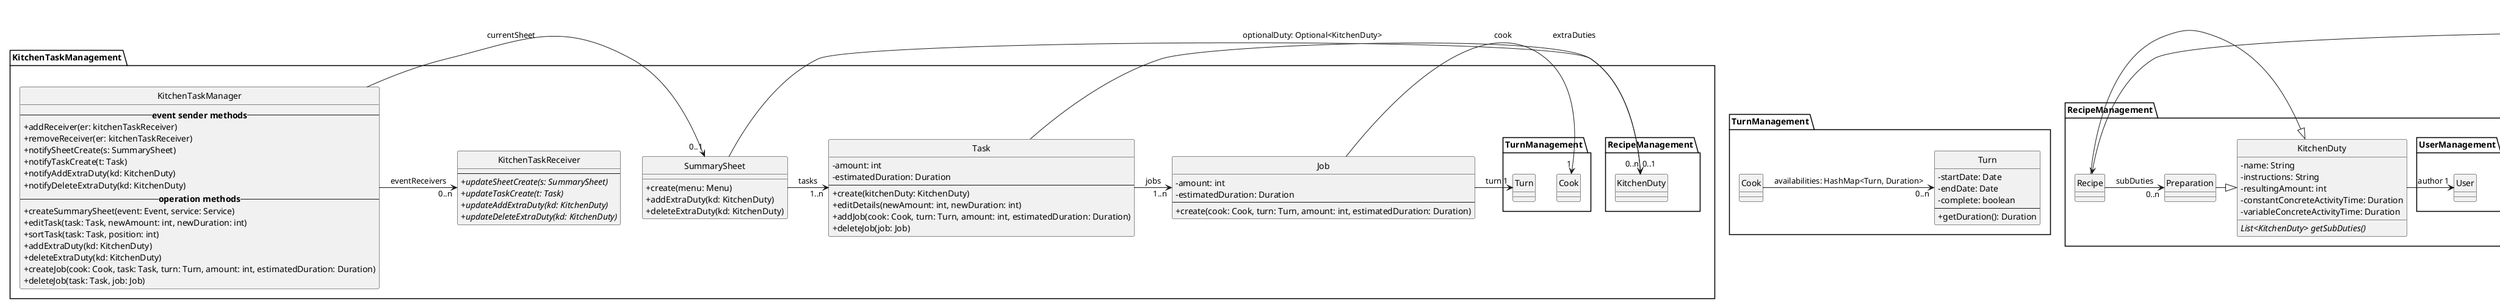 @startuml Gestire Compiti Cucina
skinparam Style strictuml
skinparam classAttributeIconSize 0

namespace KitchenTaskManagement {
    ' GRASP Controller
    class KitchenTaskManager{
        --<b>event sender methods</b>--
        +addReceiver(er: kitchenTaskReceiver)
        +removeReceiver(er: kitchenTaskReceiver)
        +notifySheetCreate(s: SummarySheet)
        +notifyTaskCreate(t: Task)
        +notifyAddExtraDuty(kd: KitchenDuty)
        +notifyDeleteExtraDuty(kd: KitchenDuty)
        --<b>operation methods</b>--
        + createSummarySheet(event: Event, service: Service)
        + editTask(task: Task, newAmount: int, newDuration: int)
        + sortTask(task: Task, position: int)
        + addExtraDuty(kd: KitchenDuty)
        + deleteExtraDuty(kd: KitchenDuty)
        + createJob(cook: Cook, task: Task, turn: Turn, amount: int, estimatedDuration: Duration)
        + deleteJob(task: Task, job: Job)
    }

    class KitchenTaskReceiver{
        --
        +<i>updateSheetCreate(s: SummarySheet)</i>
        +<i>updateTaskCreate(t: Task)</i>
        +<i>updateAddExtraDuty(kd: KitchenDuty)</i>
        +<i>updateDeleteExtraDuty(kd: KitchenDuty)</i>
    }

    ' Compito
    class Task{
        - amount: int
        - estimatedDuration: Duration
        --
        + create(kitchenDuty: KitchenDuty)
        + editDetails(newAmount: int, newDuration: int)
        + addJob(cook: Cook, turn: Turn, amount: int, estimatedDuration: Duration)
        + deleteJob(job: Job)
    }

    ' Foglio Riepilogativo
    class SummarySheet {
        + create(menu: Menu)
        + addExtraDuty(kd: KitchenDuty)
        + deleteExtraDuty(kd: KitchenDuty)        
    }

    KitchenTaskManager -> "0..1" SummarySheet: currentSheet
    KitchenTaskManager -> "0..n" KitchenTaskReceiver: eventReceivers
    SummarySheet -> "1..n" Task: tasks
    SummarySheet -> "0..n" RecipeManagement.KitchenDuty: extraDuties
    Task -> "1..n" Job: jobs
    Task -> "0..1" RecipeManagement.KitchenDuty: optionalDuty: Optional<KitchenDuty>


    ' Incarico
    class Job {
        - amount: int
        - estimatedDuration: Duration
        --
        + create(cook: Cook, turn: Turn, amount: int, estimatedDuration: Duration)
    }

    Job -> "1"  TurnManagement.Cook: cook
    Job -> "1" TurnManagement.Turn: turn
}

'prova

namespace TurnManagement {
    class Cook

    class Turn {
        - startDate: Date
        - endDate: Date
        - complete: boolean
        --
        + getDuration(): Duration
    }

    Cook -> "0..n" Turn: availabilities: HashMap<Turn, Duration>
}

namespace RecipeManagement {
    class KitchenDuty {
        - name: String
        - instructions: String
        - resultingAmount: int
        - constantConcreteActivityTime: Duration
        - variableConcreteActivityTime: Duration
        {abstract} List<KitchenDuty> getSubDuties()
    }
    KitchenDuty -> "1" UserManagement.User: author

    class Recipe {

    }

    class Preparation{

    }

    Recipe -|> KitchenDuty
    Preparation -|> KitchenDuty
    Recipe -> "0..n" Preparation: subDuties
}

namespace EventManagement {
    class Service {
        + getMenu(): Menu
    }
    Service -> "0..1" MenuManagement.Menu: menu

    class Event {
        - active: boolean
        --
        + isActive(): boolean
        + containsService(s:Service): boolean
    }
    Event -> "1..n" Service: "services"
    Event -> "1" UserManagement.User: "assignedChef"

}

namespace UserManagement {
    class User {
        + isChef(): boolean
    }

    class UserManager {

        --<b>event sender methods</b>--
        --<b>operation methods</b>--
        +getCurrentUser(): User
    }

    UserManager -> "0..1" User: currentUser
}

namespace MenuManagement {
    class Menu
    class Section
    class MenuItem

    Menu -> "0..n" Section: sections
    Menu -> "0..n" MenuItem: freeItems
    Section -> "0..n" MenuItem: sectionItems

    MenuItem -> RecipeManagement.Recipe: itemRecipe
}

namespace GeneralModule {
    UseCaseLogicException -right|> Exception
    EventException -down|> Exception


}

@enduml